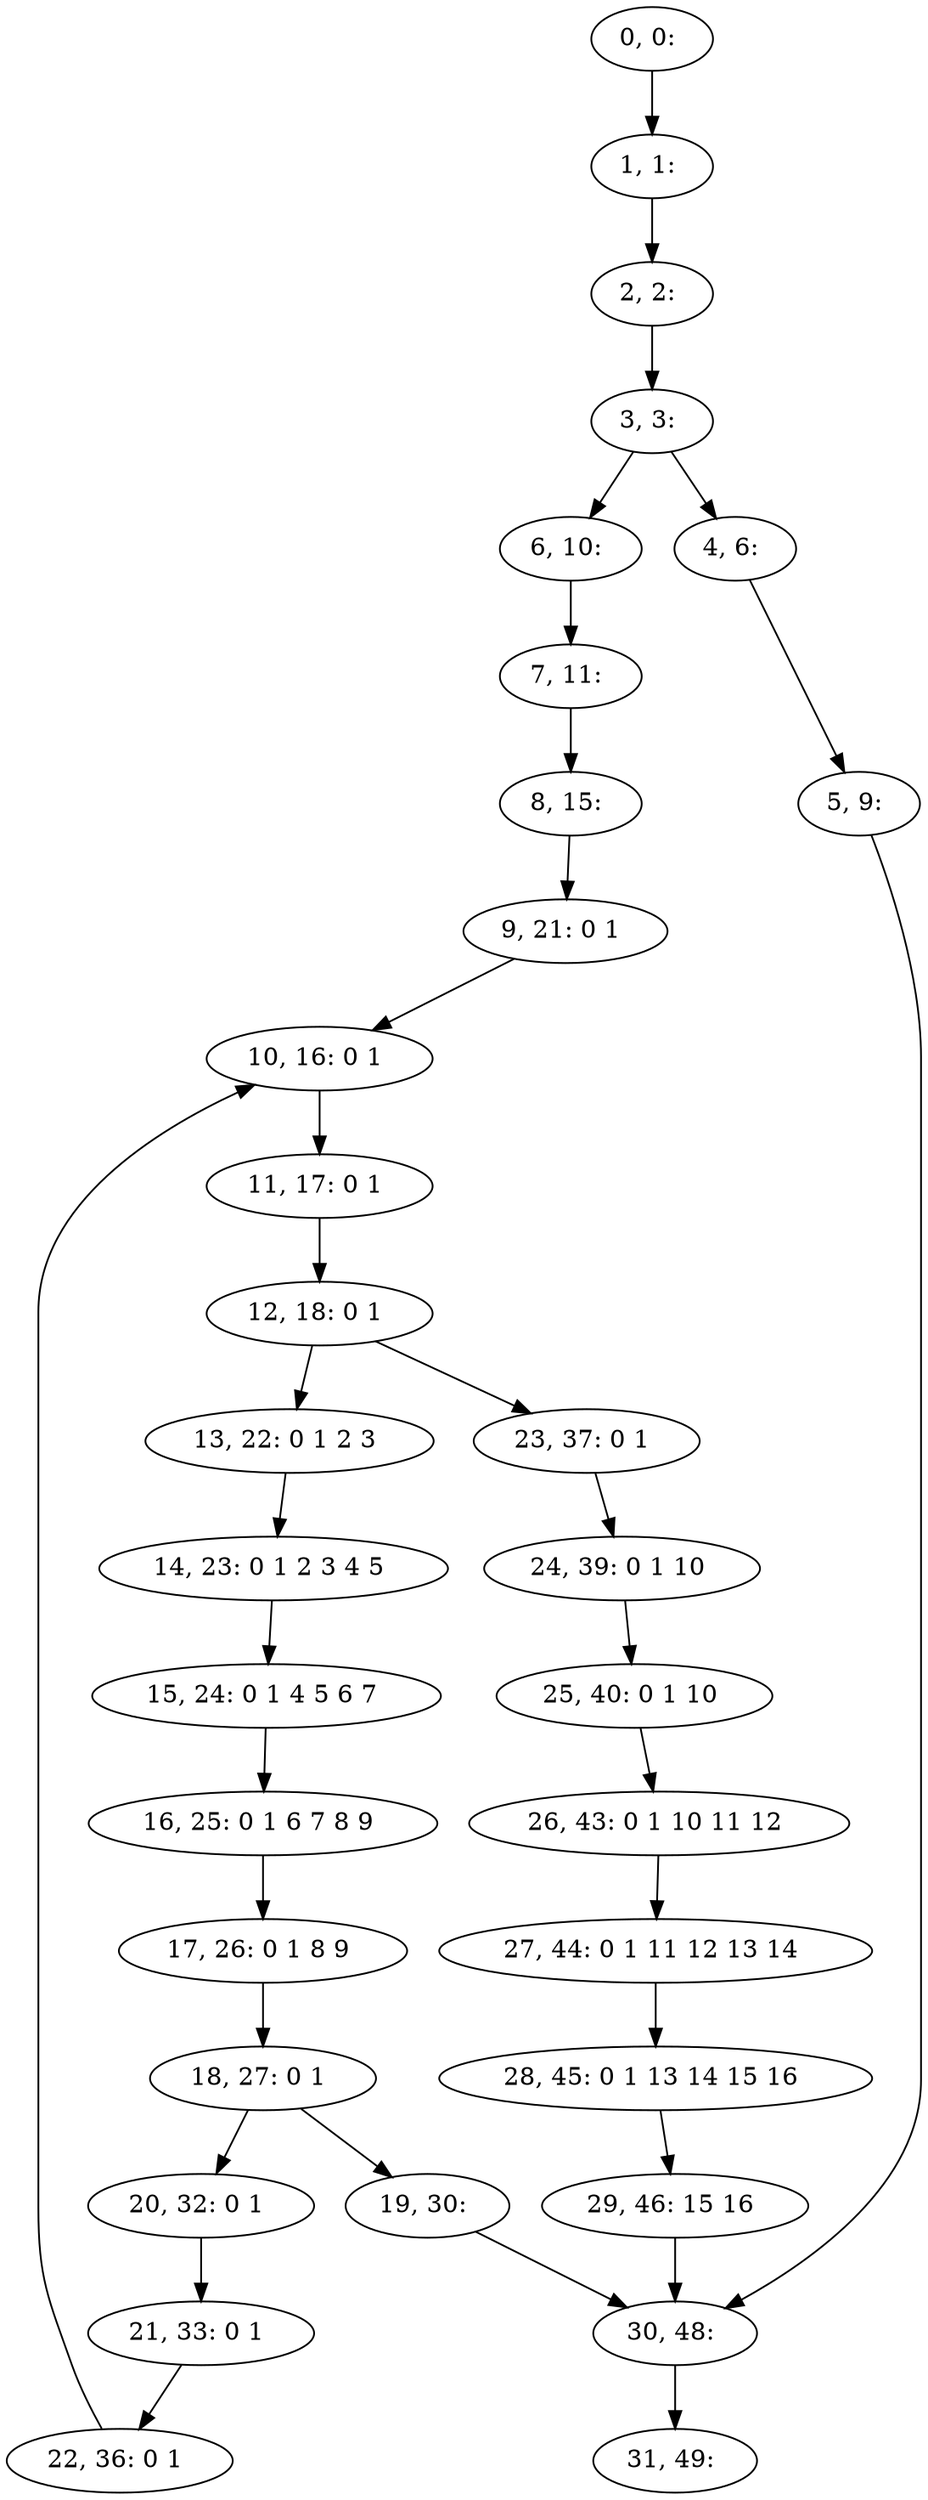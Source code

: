 digraph G {
0[label="0, 0: "];
1[label="1, 1: "];
2[label="2, 2: "];
3[label="3, 3: "];
4[label="4, 6: "];
5[label="5, 9: "];
6[label="6, 10: "];
7[label="7, 11: "];
8[label="8, 15: "];
9[label="9, 21: 0 1 "];
10[label="10, 16: 0 1 "];
11[label="11, 17: 0 1 "];
12[label="12, 18: 0 1 "];
13[label="13, 22: 0 1 2 3 "];
14[label="14, 23: 0 1 2 3 4 5 "];
15[label="15, 24: 0 1 4 5 6 7 "];
16[label="16, 25: 0 1 6 7 8 9 "];
17[label="17, 26: 0 1 8 9 "];
18[label="18, 27: 0 1 "];
19[label="19, 30: "];
20[label="20, 32: 0 1 "];
21[label="21, 33: 0 1 "];
22[label="22, 36: 0 1 "];
23[label="23, 37: 0 1 "];
24[label="24, 39: 0 1 10 "];
25[label="25, 40: 0 1 10 "];
26[label="26, 43: 0 1 10 11 12 "];
27[label="27, 44: 0 1 11 12 13 14 "];
28[label="28, 45: 0 1 13 14 15 16 "];
29[label="29, 46: 15 16 "];
30[label="30, 48: "];
31[label="31, 49: "];
0->1 ;
1->2 ;
2->3 ;
3->4 ;
3->6 ;
4->5 ;
5->30 ;
6->7 ;
7->8 ;
8->9 ;
9->10 ;
10->11 ;
11->12 ;
12->13 ;
12->23 ;
13->14 ;
14->15 ;
15->16 ;
16->17 ;
17->18 ;
18->19 ;
18->20 ;
19->30 ;
20->21 ;
21->22 ;
22->10 ;
23->24 ;
24->25 ;
25->26 ;
26->27 ;
27->28 ;
28->29 ;
29->30 ;
30->31 ;
}
